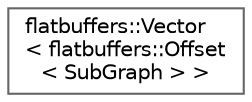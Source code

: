 digraph "Graphical Class Hierarchy"
{
 // LATEX_PDF_SIZE
  bgcolor="transparent";
  edge [fontname=Helvetica,fontsize=10,labelfontname=Helvetica,labelfontsize=10];
  node [fontname=Helvetica,fontsize=10,shape=box,height=0.2,width=0.4];
  rankdir="LR";
  Node0 [id="Node000000",label="flatbuffers::Vector\l\< flatbuffers::Offset\l\< SubGraph \> \>",height=0.2,width=0.4,color="grey40", fillcolor="white", style="filled",URL="$classflatbuffers_1_1_vector.html",tooltip=" "];
}
